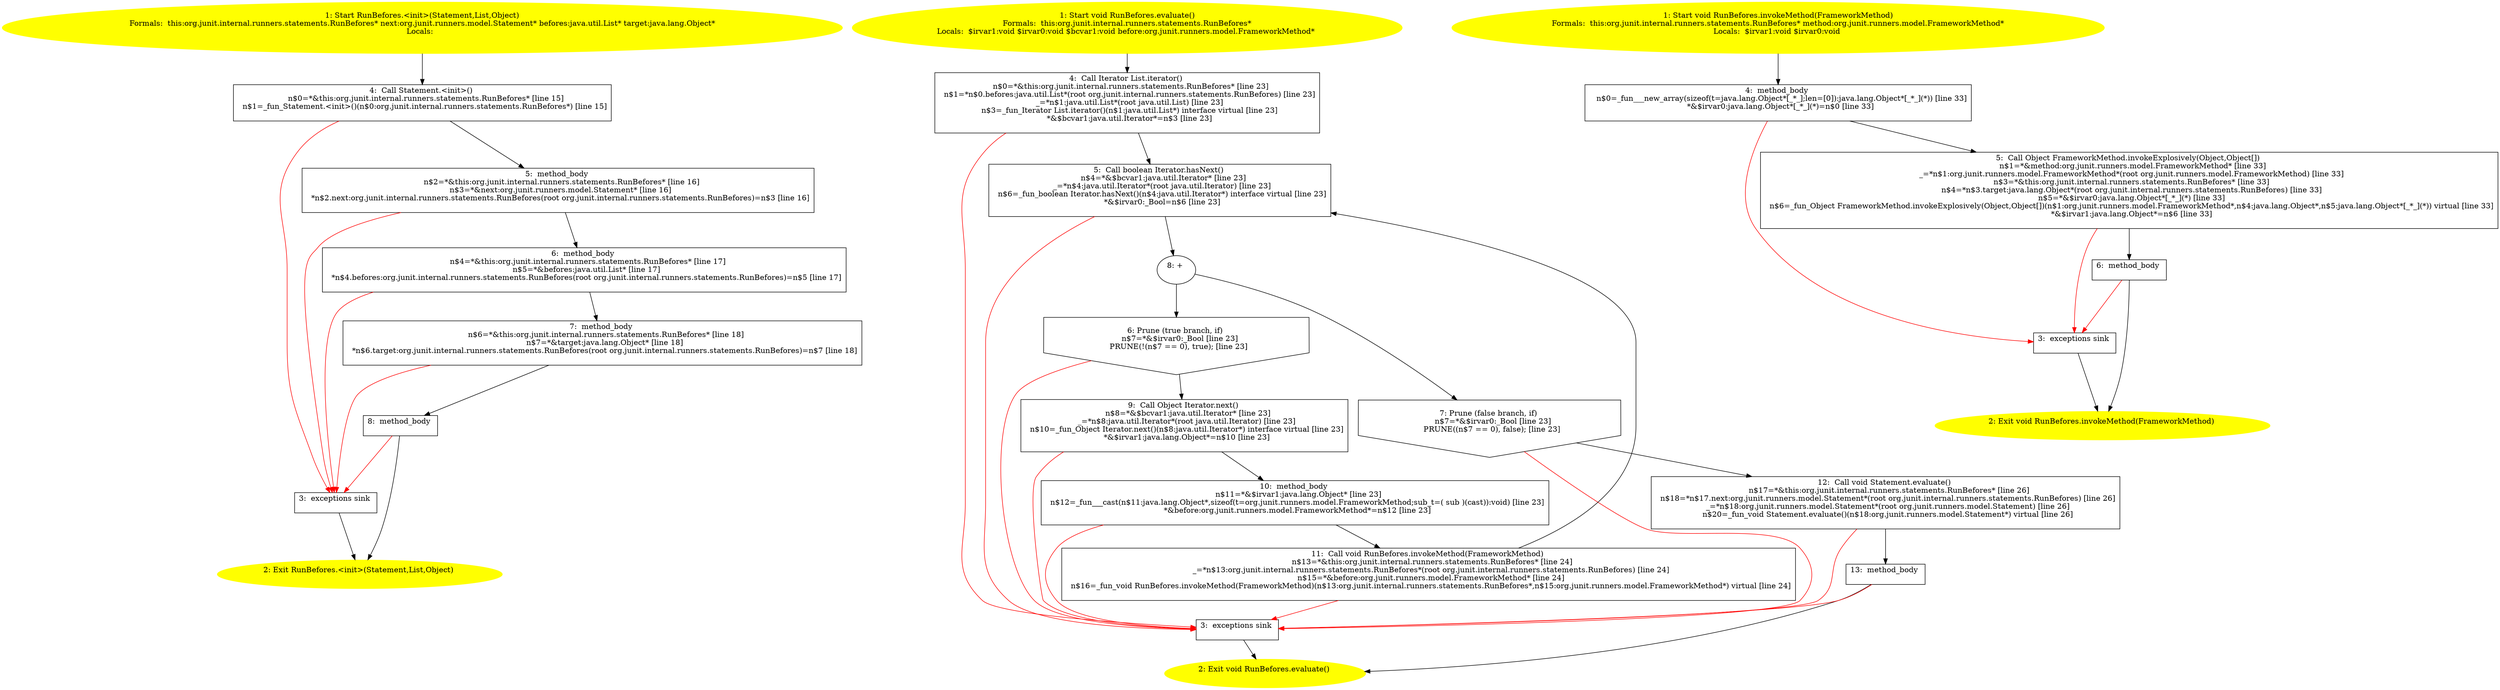 /* @generated */
digraph cfg {
"org.junit.internal.runners.statements.RunBefores.<init>(org.junit.runners.model.Statement,java.util..b5a63ecf5f22e8b2842b85218305a160_1" [label="1: Start RunBefores.<init>(Statement,List,Object)\nFormals:  this:org.junit.internal.runners.statements.RunBefores* next:org.junit.runners.model.Statement* befores:java.util.List* target:java.lang.Object*\nLocals:  \n  " color=yellow style=filled]
	

	 "org.junit.internal.runners.statements.RunBefores.<init>(org.junit.runners.model.Statement,java.util..b5a63ecf5f22e8b2842b85218305a160_1" -> "org.junit.internal.runners.statements.RunBefores.<init>(org.junit.runners.model.Statement,java.util..b5a63ecf5f22e8b2842b85218305a160_4" ;
"org.junit.internal.runners.statements.RunBefores.<init>(org.junit.runners.model.Statement,java.util..b5a63ecf5f22e8b2842b85218305a160_2" [label="2: Exit RunBefores.<init>(Statement,List,Object) \n  " color=yellow style=filled]
	

"org.junit.internal.runners.statements.RunBefores.<init>(org.junit.runners.model.Statement,java.util..b5a63ecf5f22e8b2842b85218305a160_3" [label="3:  exceptions sink \n  " shape="box"]
	

	 "org.junit.internal.runners.statements.RunBefores.<init>(org.junit.runners.model.Statement,java.util..b5a63ecf5f22e8b2842b85218305a160_3" -> "org.junit.internal.runners.statements.RunBefores.<init>(org.junit.runners.model.Statement,java.util..b5a63ecf5f22e8b2842b85218305a160_2" ;
"org.junit.internal.runners.statements.RunBefores.<init>(org.junit.runners.model.Statement,java.util..b5a63ecf5f22e8b2842b85218305a160_4" [label="4:  Call Statement.<init>() \n   n$0=*&this:org.junit.internal.runners.statements.RunBefores* [line 15]\n  n$1=_fun_Statement.<init>()(n$0:org.junit.internal.runners.statements.RunBefores*) [line 15]\n " shape="box"]
	

	 "org.junit.internal.runners.statements.RunBefores.<init>(org.junit.runners.model.Statement,java.util..b5a63ecf5f22e8b2842b85218305a160_4" -> "org.junit.internal.runners.statements.RunBefores.<init>(org.junit.runners.model.Statement,java.util..b5a63ecf5f22e8b2842b85218305a160_5" ;
	 "org.junit.internal.runners.statements.RunBefores.<init>(org.junit.runners.model.Statement,java.util..b5a63ecf5f22e8b2842b85218305a160_4" -> "org.junit.internal.runners.statements.RunBefores.<init>(org.junit.runners.model.Statement,java.util..b5a63ecf5f22e8b2842b85218305a160_3" [color="red" ];
"org.junit.internal.runners.statements.RunBefores.<init>(org.junit.runners.model.Statement,java.util..b5a63ecf5f22e8b2842b85218305a160_5" [label="5:  method_body \n   n$2=*&this:org.junit.internal.runners.statements.RunBefores* [line 16]\n  n$3=*&next:org.junit.runners.model.Statement* [line 16]\n  *n$2.next:org.junit.internal.runners.statements.RunBefores(root org.junit.internal.runners.statements.RunBefores)=n$3 [line 16]\n " shape="box"]
	

	 "org.junit.internal.runners.statements.RunBefores.<init>(org.junit.runners.model.Statement,java.util..b5a63ecf5f22e8b2842b85218305a160_5" -> "org.junit.internal.runners.statements.RunBefores.<init>(org.junit.runners.model.Statement,java.util..b5a63ecf5f22e8b2842b85218305a160_6" ;
	 "org.junit.internal.runners.statements.RunBefores.<init>(org.junit.runners.model.Statement,java.util..b5a63ecf5f22e8b2842b85218305a160_5" -> "org.junit.internal.runners.statements.RunBefores.<init>(org.junit.runners.model.Statement,java.util..b5a63ecf5f22e8b2842b85218305a160_3" [color="red" ];
"org.junit.internal.runners.statements.RunBefores.<init>(org.junit.runners.model.Statement,java.util..b5a63ecf5f22e8b2842b85218305a160_6" [label="6:  method_body \n   n$4=*&this:org.junit.internal.runners.statements.RunBefores* [line 17]\n  n$5=*&befores:java.util.List* [line 17]\n  *n$4.befores:org.junit.internal.runners.statements.RunBefores(root org.junit.internal.runners.statements.RunBefores)=n$5 [line 17]\n " shape="box"]
	

	 "org.junit.internal.runners.statements.RunBefores.<init>(org.junit.runners.model.Statement,java.util..b5a63ecf5f22e8b2842b85218305a160_6" -> "org.junit.internal.runners.statements.RunBefores.<init>(org.junit.runners.model.Statement,java.util..b5a63ecf5f22e8b2842b85218305a160_7" ;
	 "org.junit.internal.runners.statements.RunBefores.<init>(org.junit.runners.model.Statement,java.util..b5a63ecf5f22e8b2842b85218305a160_6" -> "org.junit.internal.runners.statements.RunBefores.<init>(org.junit.runners.model.Statement,java.util..b5a63ecf5f22e8b2842b85218305a160_3" [color="red" ];
"org.junit.internal.runners.statements.RunBefores.<init>(org.junit.runners.model.Statement,java.util..b5a63ecf5f22e8b2842b85218305a160_7" [label="7:  method_body \n   n$6=*&this:org.junit.internal.runners.statements.RunBefores* [line 18]\n  n$7=*&target:java.lang.Object* [line 18]\n  *n$6.target:org.junit.internal.runners.statements.RunBefores(root org.junit.internal.runners.statements.RunBefores)=n$7 [line 18]\n " shape="box"]
	

	 "org.junit.internal.runners.statements.RunBefores.<init>(org.junit.runners.model.Statement,java.util..b5a63ecf5f22e8b2842b85218305a160_7" -> "org.junit.internal.runners.statements.RunBefores.<init>(org.junit.runners.model.Statement,java.util..b5a63ecf5f22e8b2842b85218305a160_8" ;
	 "org.junit.internal.runners.statements.RunBefores.<init>(org.junit.runners.model.Statement,java.util..b5a63ecf5f22e8b2842b85218305a160_7" -> "org.junit.internal.runners.statements.RunBefores.<init>(org.junit.runners.model.Statement,java.util..b5a63ecf5f22e8b2842b85218305a160_3" [color="red" ];
"org.junit.internal.runners.statements.RunBefores.<init>(org.junit.runners.model.Statement,java.util..b5a63ecf5f22e8b2842b85218305a160_8" [label="8:  method_body \n  " shape="box"]
	

	 "org.junit.internal.runners.statements.RunBefores.<init>(org.junit.runners.model.Statement,java.util..b5a63ecf5f22e8b2842b85218305a160_8" -> "org.junit.internal.runners.statements.RunBefores.<init>(org.junit.runners.model.Statement,java.util..b5a63ecf5f22e8b2842b85218305a160_2" ;
	 "org.junit.internal.runners.statements.RunBefores.<init>(org.junit.runners.model.Statement,java.util..b5a63ecf5f22e8b2842b85218305a160_8" -> "org.junit.internal.runners.statements.RunBefores.<init>(org.junit.runners.model.Statement,java.util..b5a63ecf5f22e8b2842b85218305a160_3" [color="red" ];
"org.junit.internal.runners.statements.RunBefores.evaluate():void.c5f00dd79acf5d79eece145102d5e5b7_1" [label="1: Start void RunBefores.evaluate()\nFormals:  this:org.junit.internal.runners.statements.RunBefores*\nLocals:  $irvar1:void $irvar0:void $bcvar1:void before:org.junit.runners.model.FrameworkMethod* \n  " color=yellow style=filled]
	

	 "org.junit.internal.runners.statements.RunBefores.evaluate():void.c5f00dd79acf5d79eece145102d5e5b7_1" -> "org.junit.internal.runners.statements.RunBefores.evaluate():void.c5f00dd79acf5d79eece145102d5e5b7_4" ;
"org.junit.internal.runners.statements.RunBefores.evaluate():void.c5f00dd79acf5d79eece145102d5e5b7_2" [label="2: Exit void RunBefores.evaluate() \n  " color=yellow style=filled]
	

"org.junit.internal.runners.statements.RunBefores.evaluate():void.c5f00dd79acf5d79eece145102d5e5b7_3" [label="3:  exceptions sink \n  " shape="box"]
	

	 "org.junit.internal.runners.statements.RunBefores.evaluate():void.c5f00dd79acf5d79eece145102d5e5b7_3" -> "org.junit.internal.runners.statements.RunBefores.evaluate():void.c5f00dd79acf5d79eece145102d5e5b7_2" ;
"org.junit.internal.runners.statements.RunBefores.evaluate():void.c5f00dd79acf5d79eece145102d5e5b7_4" [label="4:  Call Iterator List.iterator() \n   n$0=*&this:org.junit.internal.runners.statements.RunBefores* [line 23]\n  n$1=*n$0.befores:java.util.List*(root org.junit.internal.runners.statements.RunBefores) [line 23]\n  _=*n$1:java.util.List*(root java.util.List) [line 23]\n  n$3=_fun_Iterator List.iterator()(n$1:java.util.List*) interface virtual [line 23]\n  *&$bcvar1:java.util.Iterator*=n$3 [line 23]\n " shape="box"]
	

	 "org.junit.internal.runners.statements.RunBefores.evaluate():void.c5f00dd79acf5d79eece145102d5e5b7_4" -> "org.junit.internal.runners.statements.RunBefores.evaluate():void.c5f00dd79acf5d79eece145102d5e5b7_5" ;
	 "org.junit.internal.runners.statements.RunBefores.evaluate():void.c5f00dd79acf5d79eece145102d5e5b7_4" -> "org.junit.internal.runners.statements.RunBefores.evaluate():void.c5f00dd79acf5d79eece145102d5e5b7_3" [color="red" ];
"org.junit.internal.runners.statements.RunBefores.evaluate():void.c5f00dd79acf5d79eece145102d5e5b7_5" [label="5:  Call boolean Iterator.hasNext() \n   n$4=*&$bcvar1:java.util.Iterator* [line 23]\n  _=*n$4:java.util.Iterator*(root java.util.Iterator) [line 23]\n  n$6=_fun_boolean Iterator.hasNext()(n$4:java.util.Iterator*) interface virtual [line 23]\n  *&$irvar0:_Bool=n$6 [line 23]\n " shape="box"]
	

	 "org.junit.internal.runners.statements.RunBefores.evaluate():void.c5f00dd79acf5d79eece145102d5e5b7_5" -> "org.junit.internal.runners.statements.RunBefores.evaluate():void.c5f00dd79acf5d79eece145102d5e5b7_8" ;
	 "org.junit.internal.runners.statements.RunBefores.evaluate():void.c5f00dd79acf5d79eece145102d5e5b7_5" -> "org.junit.internal.runners.statements.RunBefores.evaluate():void.c5f00dd79acf5d79eece145102d5e5b7_3" [color="red" ];
"org.junit.internal.runners.statements.RunBefores.evaluate():void.c5f00dd79acf5d79eece145102d5e5b7_6" [label="6: Prune (true branch, if) \n   n$7=*&$irvar0:_Bool [line 23]\n  PRUNE(!(n$7 == 0), true); [line 23]\n " shape="invhouse"]
	

	 "org.junit.internal.runners.statements.RunBefores.evaluate():void.c5f00dd79acf5d79eece145102d5e5b7_6" -> "org.junit.internal.runners.statements.RunBefores.evaluate():void.c5f00dd79acf5d79eece145102d5e5b7_9" ;
	 "org.junit.internal.runners.statements.RunBefores.evaluate():void.c5f00dd79acf5d79eece145102d5e5b7_6" -> "org.junit.internal.runners.statements.RunBefores.evaluate():void.c5f00dd79acf5d79eece145102d5e5b7_3" [color="red" ];
"org.junit.internal.runners.statements.RunBefores.evaluate():void.c5f00dd79acf5d79eece145102d5e5b7_7" [label="7: Prune (false branch, if) \n   n$7=*&$irvar0:_Bool [line 23]\n  PRUNE((n$7 == 0), false); [line 23]\n " shape="invhouse"]
	

	 "org.junit.internal.runners.statements.RunBefores.evaluate():void.c5f00dd79acf5d79eece145102d5e5b7_7" -> "org.junit.internal.runners.statements.RunBefores.evaluate():void.c5f00dd79acf5d79eece145102d5e5b7_12" ;
	 "org.junit.internal.runners.statements.RunBefores.evaluate():void.c5f00dd79acf5d79eece145102d5e5b7_7" -> "org.junit.internal.runners.statements.RunBefores.evaluate():void.c5f00dd79acf5d79eece145102d5e5b7_3" [color="red" ];
"org.junit.internal.runners.statements.RunBefores.evaluate():void.c5f00dd79acf5d79eece145102d5e5b7_8" [label="8: + \n  " ]
	

	 "org.junit.internal.runners.statements.RunBefores.evaluate():void.c5f00dd79acf5d79eece145102d5e5b7_8" -> "org.junit.internal.runners.statements.RunBefores.evaluate():void.c5f00dd79acf5d79eece145102d5e5b7_6" ;
	 "org.junit.internal.runners.statements.RunBefores.evaluate():void.c5f00dd79acf5d79eece145102d5e5b7_8" -> "org.junit.internal.runners.statements.RunBefores.evaluate():void.c5f00dd79acf5d79eece145102d5e5b7_7" ;
"org.junit.internal.runners.statements.RunBefores.evaluate():void.c5f00dd79acf5d79eece145102d5e5b7_9" [label="9:  Call Object Iterator.next() \n   n$8=*&$bcvar1:java.util.Iterator* [line 23]\n  _=*n$8:java.util.Iterator*(root java.util.Iterator) [line 23]\n  n$10=_fun_Object Iterator.next()(n$8:java.util.Iterator*) interface virtual [line 23]\n  *&$irvar1:java.lang.Object*=n$10 [line 23]\n " shape="box"]
	

	 "org.junit.internal.runners.statements.RunBefores.evaluate():void.c5f00dd79acf5d79eece145102d5e5b7_9" -> "org.junit.internal.runners.statements.RunBefores.evaluate():void.c5f00dd79acf5d79eece145102d5e5b7_10" ;
	 "org.junit.internal.runners.statements.RunBefores.evaluate():void.c5f00dd79acf5d79eece145102d5e5b7_9" -> "org.junit.internal.runners.statements.RunBefores.evaluate():void.c5f00dd79acf5d79eece145102d5e5b7_3" [color="red" ];
"org.junit.internal.runners.statements.RunBefores.evaluate():void.c5f00dd79acf5d79eece145102d5e5b7_10" [label="10:  method_body \n   n$11=*&$irvar1:java.lang.Object* [line 23]\n  n$12=_fun___cast(n$11:java.lang.Object*,sizeof(t=org.junit.runners.model.FrameworkMethod;sub_t=( sub )(cast)):void) [line 23]\n  *&before:org.junit.runners.model.FrameworkMethod*=n$12 [line 23]\n " shape="box"]
	

	 "org.junit.internal.runners.statements.RunBefores.evaluate():void.c5f00dd79acf5d79eece145102d5e5b7_10" -> "org.junit.internal.runners.statements.RunBefores.evaluate():void.c5f00dd79acf5d79eece145102d5e5b7_11" ;
	 "org.junit.internal.runners.statements.RunBefores.evaluate():void.c5f00dd79acf5d79eece145102d5e5b7_10" -> "org.junit.internal.runners.statements.RunBefores.evaluate():void.c5f00dd79acf5d79eece145102d5e5b7_3" [color="red" ];
"org.junit.internal.runners.statements.RunBefores.evaluate():void.c5f00dd79acf5d79eece145102d5e5b7_11" [label="11:  Call void RunBefores.invokeMethod(FrameworkMethod) \n   n$13=*&this:org.junit.internal.runners.statements.RunBefores* [line 24]\n  _=*n$13:org.junit.internal.runners.statements.RunBefores*(root org.junit.internal.runners.statements.RunBefores) [line 24]\n  n$15=*&before:org.junit.runners.model.FrameworkMethod* [line 24]\n  n$16=_fun_void RunBefores.invokeMethod(FrameworkMethod)(n$13:org.junit.internal.runners.statements.RunBefores*,n$15:org.junit.runners.model.FrameworkMethod*) virtual [line 24]\n " shape="box"]
	

	 "org.junit.internal.runners.statements.RunBefores.evaluate():void.c5f00dd79acf5d79eece145102d5e5b7_11" -> "org.junit.internal.runners.statements.RunBefores.evaluate():void.c5f00dd79acf5d79eece145102d5e5b7_5" ;
	 "org.junit.internal.runners.statements.RunBefores.evaluate():void.c5f00dd79acf5d79eece145102d5e5b7_11" -> "org.junit.internal.runners.statements.RunBefores.evaluate():void.c5f00dd79acf5d79eece145102d5e5b7_3" [color="red" ];
"org.junit.internal.runners.statements.RunBefores.evaluate():void.c5f00dd79acf5d79eece145102d5e5b7_12" [label="12:  Call void Statement.evaluate() \n   n$17=*&this:org.junit.internal.runners.statements.RunBefores* [line 26]\n  n$18=*n$17.next:org.junit.runners.model.Statement*(root org.junit.internal.runners.statements.RunBefores) [line 26]\n  _=*n$18:org.junit.runners.model.Statement*(root org.junit.runners.model.Statement) [line 26]\n  n$20=_fun_void Statement.evaluate()(n$18:org.junit.runners.model.Statement*) virtual [line 26]\n " shape="box"]
	

	 "org.junit.internal.runners.statements.RunBefores.evaluate():void.c5f00dd79acf5d79eece145102d5e5b7_12" -> "org.junit.internal.runners.statements.RunBefores.evaluate():void.c5f00dd79acf5d79eece145102d5e5b7_13" ;
	 "org.junit.internal.runners.statements.RunBefores.evaluate():void.c5f00dd79acf5d79eece145102d5e5b7_12" -> "org.junit.internal.runners.statements.RunBefores.evaluate():void.c5f00dd79acf5d79eece145102d5e5b7_3" [color="red" ];
"org.junit.internal.runners.statements.RunBefores.evaluate():void.c5f00dd79acf5d79eece145102d5e5b7_13" [label="13:  method_body \n  " shape="box"]
	

	 "org.junit.internal.runners.statements.RunBefores.evaluate():void.c5f00dd79acf5d79eece145102d5e5b7_13" -> "org.junit.internal.runners.statements.RunBefores.evaluate():void.c5f00dd79acf5d79eece145102d5e5b7_2" ;
	 "org.junit.internal.runners.statements.RunBefores.evaluate():void.c5f00dd79acf5d79eece145102d5e5b7_13" -> "org.junit.internal.runners.statements.RunBefores.evaluate():void.c5f00dd79acf5d79eece145102d5e5b7_3" [color="red" ];
"org.junit.internal.runners.statements.RunBefores.invokeMethod(org.junit.runners.model.FrameworkMetho.a527f40251686d9e26b920e63997c618_1" [label="1: Start void RunBefores.invokeMethod(FrameworkMethod)\nFormals:  this:org.junit.internal.runners.statements.RunBefores* method:org.junit.runners.model.FrameworkMethod*\nLocals:  $irvar1:void $irvar0:void \n  " color=yellow style=filled]
	

	 "org.junit.internal.runners.statements.RunBefores.invokeMethod(org.junit.runners.model.FrameworkMetho.a527f40251686d9e26b920e63997c618_1" -> "org.junit.internal.runners.statements.RunBefores.invokeMethod(org.junit.runners.model.FrameworkMetho.a527f40251686d9e26b920e63997c618_4" ;
"org.junit.internal.runners.statements.RunBefores.invokeMethod(org.junit.runners.model.FrameworkMetho.a527f40251686d9e26b920e63997c618_2" [label="2: Exit void RunBefores.invokeMethod(FrameworkMethod) \n  " color=yellow style=filled]
	

"org.junit.internal.runners.statements.RunBefores.invokeMethod(org.junit.runners.model.FrameworkMetho.a527f40251686d9e26b920e63997c618_3" [label="3:  exceptions sink \n  " shape="box"]
	

	 "org.junit.internal.runners.statements.RunBefores.invokeMethod(org.junit.runners.model.FrameworkMetho.a527f40251686d9e26b920e63997c618_3" -> "org.junit.internal.runners.statements.RunBefores.invokeMethod(org.junit.runners.model.FrameworkMetho.a527f40251686d9e26b920e63997c618_2" ;
"org.junit.internal.runners.statements.RunBefores.invokeMethod(org.junit.runners.model.FrameworkMetho.a527f40251686d9e26b920e63997c618_4" [label="4:  method_body \n   n$0=_fun___new_array(sizeof(t=java.lang.Object*[_*_];len=[0]):java.lang.Object*[_*_](*)) [line 33]\n  *&$irvar0:java.lang.Object*[_*_](*)=n$0 [line 33]\n " shape="box"]
	

	 "org.junit.internal.runners.statements.RunBefores.invokeMethod(org.junit.runners.model.FrameworkMetho.a527f40251686d9e26b920e63997c618_4" -> "org.junit.internal.runners.statements.RunBefores.invokeMethod(org.junit.runners.model.FrameworkMetho.a527f40251686d9e26b920e63997c618_5" ;
	 "org.junit.internal.runners.statements.RunBefores.invokeMethod(org.junit.runners.model.FrameworkMetho.a527f40251686d9e26b920e63997c618_4" -> "org.junit.internal.runners.statements.RunBefores.invokeMethod(org.junit.runners.model.FrameworkMetho.a527f40251686d9e26b920e63997c618_3" [color="red" ];
"org.junit.internal.runners.statements.RunBefores.invokeMethod(org.junit.runners.model.FrameworkMetho.a527f40251686d9e26b920e63997c618_5" [label="5:  Call Object FrameworkMethod.invokeExplosively(Object,Object[]) \n   n$1=*&method:org.junit.runners.model.FrameworkMethod* [line 33]\n  _=*n$1:org.junit.runners.model.FrameworkMethod*(root org.junit.runners.model.FrameworkMethod) [line 33]\n  n$3=*&this:org.junit.internal.runners.statements.RunBefores* [line 33]\n  n$4=*n$3.target:java.lang.Object*(root org.junit.internal.runners.statements.RunBefores) [line 33]\n  n$5=*&$irvar0:java.lang.Object*[_*_](*) [line 33]\n  n$6=_fun_Object FrameworkMethod.invokeExplosively(Object,Object[])(n$1:org.junit.runners.model.FrameworkMethod*,n$4:java.lang.Object*,n$5:java.lang.Object*[_*_](*)) virtual [line 33]\n  *&$irvar1:java.lang.Object*=n$6 [line 33]\n " shape="box"]
	

	 "org.junit.internal.runners.statements.RunBefores.invokeMethod(org.junit.runners.model.FrameworkMetho.a527f40251686d9e26b920e63997c618_5" -> "org.junit.internal.runners.statements.RunBefores.invokeMethod(org.junit.runners.model.FrameworkMetho.a527f40251686d9e26b920e63997c618_6" ;
	 "org.junit.internal.runners.statements.RunBefores.invokeMethod(org.junit.runners.model.FrameworkMetho.a527f40251686d9e26b920e63997c618_5" -> "org.junit.internal.runners.statements.RunBefores.invokeMethod(org.junit.runners.model.FrameworkMetho.a527f40251686d9e26b920e63997c618_3" [color="red" ];
"org.junit.internal.runners.statements.RunBefores.invokeMethod(org.junit.runners.model.FrameworkMetho.a527f40251686d9e26b920e63997c618_6" [label="6:  method_body \n  " shape="box"]
	

	 "org.junit.internal.runners.statements.RunBefores.invokeMethod(org.junit.runners.model.FrameworkMetho.a527f40251686d9e26b920e63997c618_6" -> "org.junit.internal.runners.statements.RunBefores.invokeMethod(org.junit.runners.model.FrameworkMetho.a527f40251686d9e26b920e63997c618_2" ;
	 "org.junit.internal.runners.statements.RunBefores.invokeMethod(org.junit.runners.model.FrameworkMetho.a527f40251686d9e26b920e63997c618_6" -> "org.junit.internal.runners.statements.RunBefores.invokeMethod(org.junit.runners.model.FrameworkMetho.a527f40251686d9e26b920e63997c618_3" [color="red" ];
}
